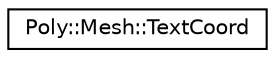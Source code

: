 digraph "Graphical Class Hierarchy"
{
  edge [fontname="Helvetica",fontsize="10",labelfontname="Helvetica",labelfontsize="10"];
  node [fontname="Helvetica",fontsize="10",shape=record];
  rankdir="LR";
  Node0 [label="Poly::Mesh::TextCoord",height=0.2,width=0.4,color="black", fillcolor="white", style="filled",URL="$struct_poly_1_1_mesh_1_1_text_coord.html"];
}
